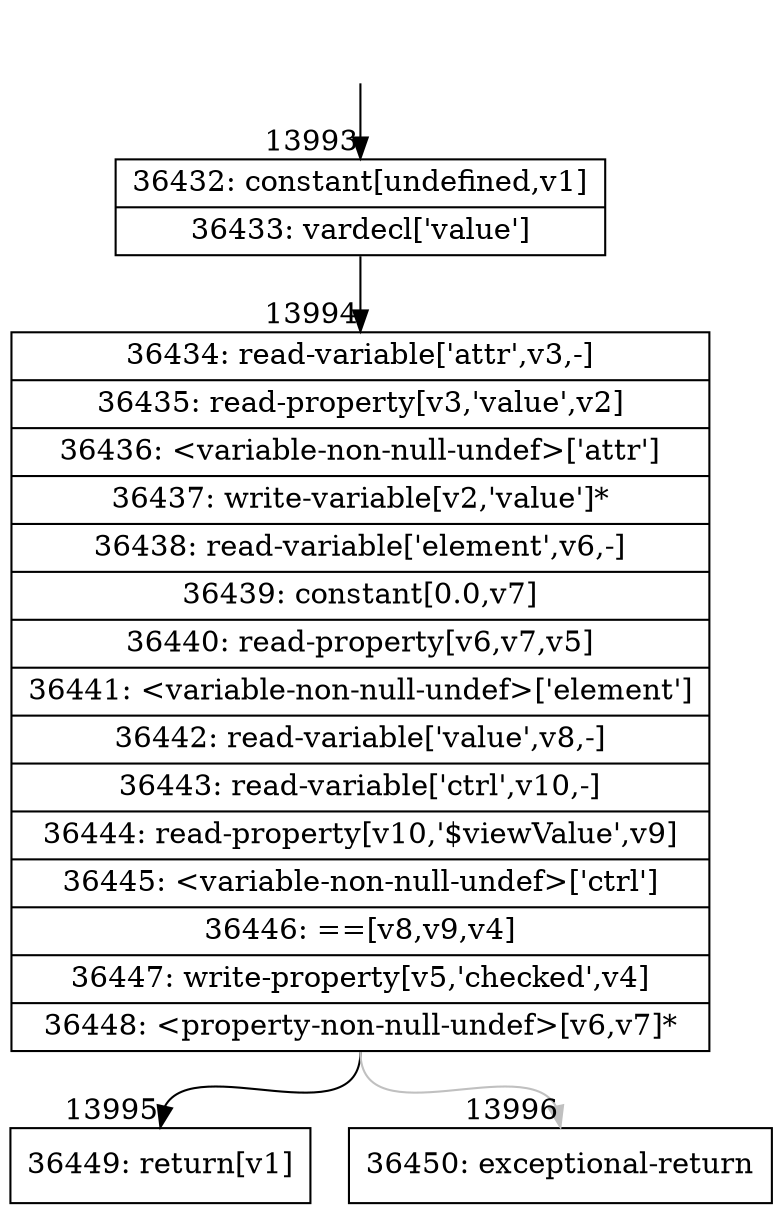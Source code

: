 digraph {
rankdir="TD"
BB_entry1092[shape=none,label=""];
BB_entry1092 -> BB13993 [tailport=s, headport=n, headlabel="    13993"]
BB13993 [shape=record label="{36432: constant[undefined,v1]|36433: vardecl['value']}" ] 
BB13993 -> BB13994 [tailport=s, headport=n, headlabel="      13994"]
BB13994 [shape=record label="{36434: read-variable['attr',v3,-]|36435: read-property[v3,'value',v2]|36436: \<variable-non-null-undef\>['attr']|36437: write-variable[v2,'value']*|36438: read-variable['element',v6,-]|36439: constant[0.0,v7]|36440: read-property[v6,v7,v5]|36441: \<variable-non-null-undef\>['element']|36442: read-variable['value',v8,-]|36443: read-variable['ctrl',v10,-]|36444: read-property[v10,'$viewValue',v9]|36445: \<variable-non-null-undef\>['ctrl']|36446: ==[v8,v9,v4]|36447: write-property[v5,'checked',v4]|36448: \<property-non-null-undef\>[v6,v7]*}" ] 
BB13994 -> BB13995 [tailport=s, headport=n, headlabel="      13995"]
BB13994 -> BB13996 [tailport=s, headport=n, color=gray, headlabel="      13996"]
BB13995 [shape=record label="{36449: return[v1]}" ] 
BB13996 [shape=record label="{36450: exceptional-return}" ] 
//#$~ 21775
}
